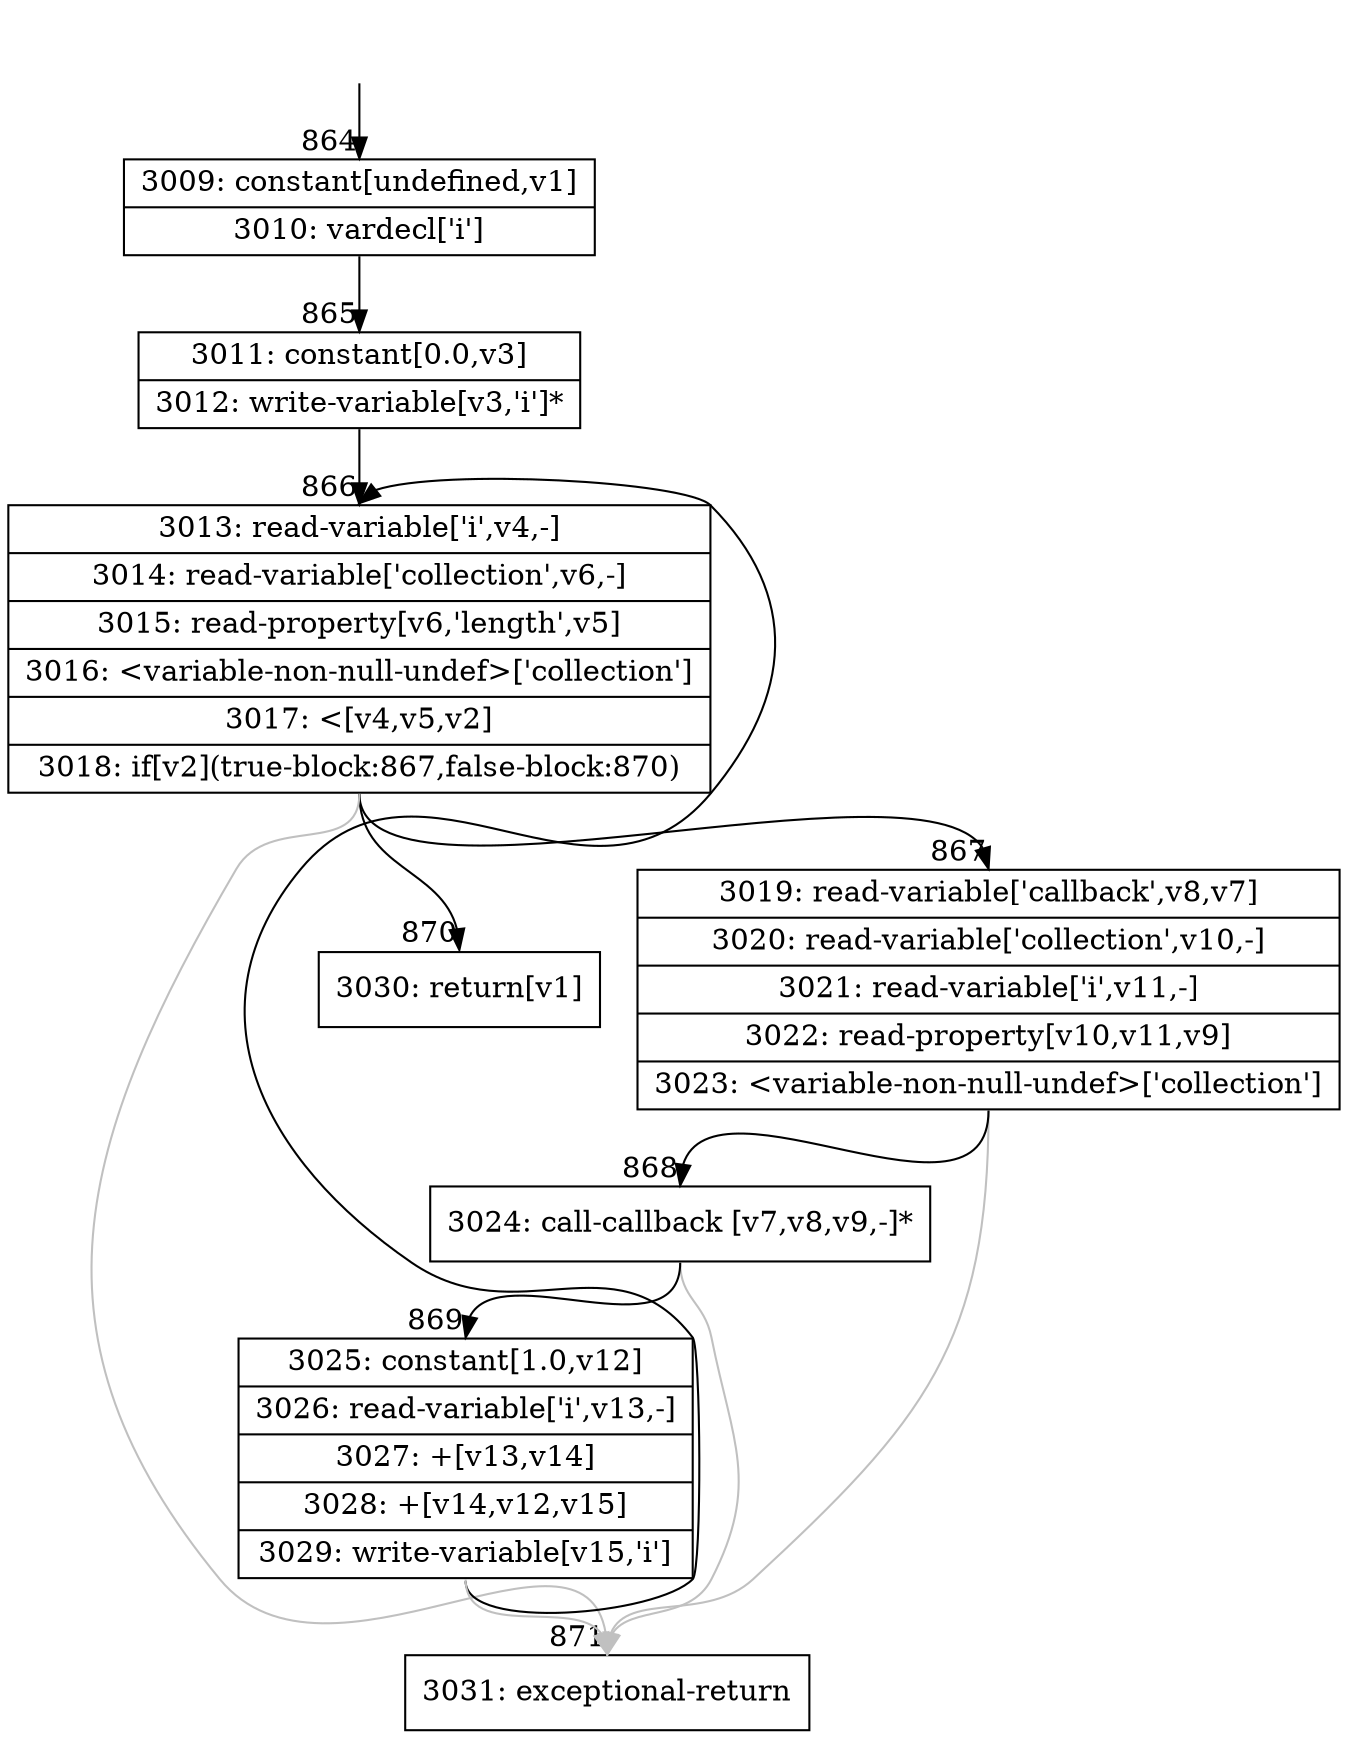 digraph {
rankdir="TD"
BB_entry60[shape=none,label=""];
BB_entry60 -> BB864 [tailport=s, headport=n, headlabel="    864"]
BB864 [shape=record label="{3009: constant[undefined,v1]|3010: vardecl['i']}" ] 
BB864 -> BB865 [tailport=s, headport=n, headlabel="      865"]
BB865 [shape=record label="{3011: constant[0.0,v3]|3012: write-variable[v3,'i']*}" ] 
BB865 -> BB866 [tailport=s, headport=n, headlabel="      866"]
BB866 [shape=record label="{3013: read-variable['i',v4,-]|3014: read-variable['collection',v6,-]|3015: read-property[v6,'length',v5]|3016: \<variable-non-null-undef\>['collection']|3017: \<[v4,v5,v2]|3018: if[v2](true-block:867,false-block:870)}" ] 
BB866 -> BB867 [tailport=s, headport=n, headlabel="      867"]
BB866 -> BB870 [tailport=s, headport=n, headlabel="      870"]
BB866 -> BB871 [tailport=s, headport=n, color=gray, headlabel="      871"]
BB867 [shape=record label="{3019: read-variable['callback',v8,v7]|3020: read-variable['collection',v10,-]|3021: read-variable['i',v11,-]|3022: read-property[v10,v11,v9]|3023: \<variable-non-null-undef\>['collection']}" ] 
BB867 -> BB868 [tailport=s, headport=n, headlabel="      868"]
BB867 -> BB871 [tailport=s, headport=n, color=gray]
BB868 [shape=record label="{3024: call-callback [v7,v8,v9,-]*}" ] 
BB868 -> BB869 [tailport=s, headport=n, headlabel="      869"]
BB868 -> BB871 [tailport=s, headport=n, color=gray]
BB869 [shape=record label="{3025: constant[1.0,v12]|3026: read-variable['i',v13,-]|3027: +[v13,v14]|3028: +[v14,v12,v15]|3029: write-variable[v15,'i']}" ] 
BB869 -> BB866 [tailport=s, headport=n]
BB869 -> BB871 [tailport=s, headport=n, color=gray]
BB870 [shape=record label="{3030: return[v1]}" ] 
BB871 [shape=record label="{3031: exceptional-return}" ] 
//#$~ 997
}
